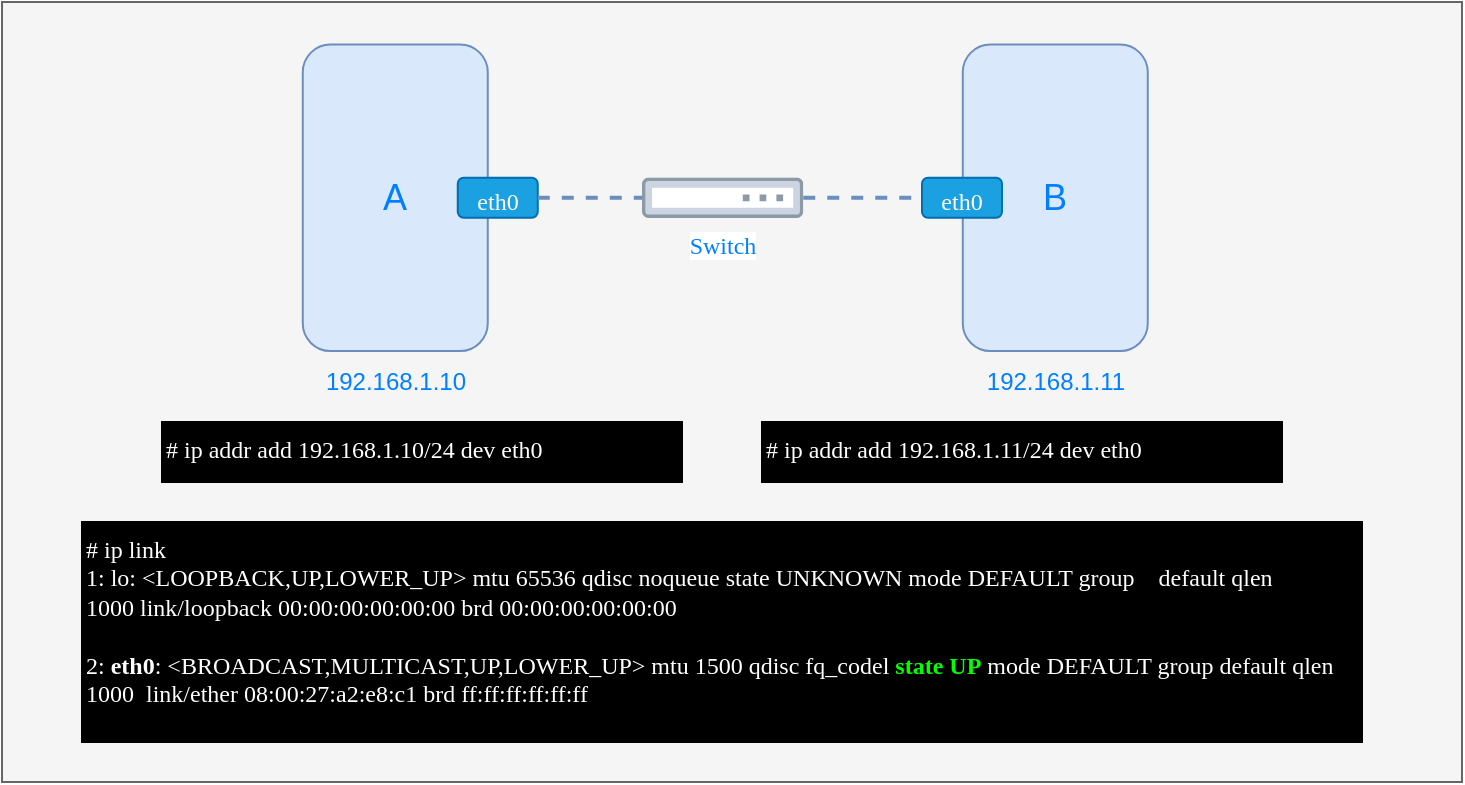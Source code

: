 <mxfile version="14.5.1" type="device"><diagram id="uLMj00n9CGSWmHC71K8p" name="Page-1"><mxGraphModel dx="976" dy="647" grid="1" gridSize="10" guides="1" tooltips="1" connect="1" arrows="1" fold="1" page="1" pageScale="1" pageWidth="850" pageHeight="1100" math="0" shadow="0"><root><mxCell id="0"/><mxCell id="1" parent="0"/><mxCell id="esbbcVeO73Rc6abDygwy-3" value="" style="rounded=0;whiteSpace=wrap;html=1;fillColor=#f5f5f5;strokeColor=#666666;fontColor=#333333;" vertex="1" parent="1"><mxGeometry x="40" y="140" width="730" height="390" as="geometry"/></mxCell><mxCell id="UWP8Zoj555KGFRvMJOlC-1" value="&lt;font color=&quot;#007fff&quot; style=&quot;font-size: 18px;&quot;&gt;A&lt;/font&gt;" style="rounded=1;whiteSpace=wrap;html=1;rotation=90;fillColor=#dae8fc;strokeColor=#6c8ebf;horizontal=0;fontSize=18;" parent="1" vertex="1"><mxGeometry x="160" y="191.64" width="153.27" height="92.5" as="geometry"/></mxCell><mxCell id="UWP8Zoj555KGFRvMJOlC-3" value="&lt;font color=&quot;#007fff&quot; style=&quot;font-size: 12px&quot;&gt;192.168.1.10&lt;/font&gt;" style="text;html=1;strokeColor=none;fillColor=none;align=center;verticalAlign=middle;whiteSpace=wrap;rounded=0;" parent="1" vertex="1"><mxGeometry x="181.63" y="320" width="110" height="20" as="geometry"/></mxCell><mxCell id="UWP8Zoj555KGFRvMJOlC-6" value="&lt;font style=&quot;font-size: 12px&quot;&gt;eth0&lt;/font&gt;" style="rounded=1;whiteSpace=wrap;html=1;fontSize=18;fontFamily=Verdana;fillColor=#1ba1e2;strokeColor=#006EAF;fontColor=#ffffff;verticalAlign=middle;" parent="1" vertex="1"><mxGeometry x="267.88" y="227.89" width="40" height="20" as="geometry"/></mxCell><mxCell id="UWP8Zoj555KGFRvMJOlC-13" value="&lt;font face=&quot;Verdana&quot; color=&quot;#007fff&quot;&gt;Switch&lt;/font&gt;" style="aspect=fixed;perimeter=ellipsePerimeter;html=1;align=center;fontSize=12;verticalAlign=top;fontColor=#364149;shadow=0;dashed=0;image;image=img/lib/cumulus/switch_bare_metal_empty.svg;" parent="1" vertex="1"><mxGeometry x="360" y="227.81" width="80.64" height="20.16" as="geometry"/></mxCell><mxCell id="UWP8Zoj555KGFRvMJOlC-17" value="&lt;font color=&quot;#007fff&quot; style=&quot;font-size: 18px&quot;&gt;B&lt;/font&gt;" style="rounded=1;whiteSpace=wrap;html=1;rotation=90;fillColor=#dae8fc;strokeColor=#6c8ebf;horizontal=0;fontSize=18;" parent="1" vertex="1"><mxGeometry x="490" y="191.64" width="153.27" height="92.5" as="geometry"/></mxCell><mxCell id="UWP8Zoj555KGFRvMJOlC-18" value="&lt;font color=&quot;#007fff&quot; style=&quot;font-size: 12px&quot;&gt;192.168.1.11&lt;/font&gt;" style="text;html=1;strokeColor=none;fillColor=none;align=center;verticalAlign=middle;whiteSpace=wrap;rounded=0;" parent="1" vertex="1"><mxGeometry x="511.63" y="320" width="110" height="20" as="geometry"/></mxCell><mxCell id="UWP8Zoj555KGFRvMJOlC-19" value="&lt;font style=&quot;font-size: 12px&quot;&gt;eth0&lt;/font&gt;" style="rounded=1;whiteSpace=wrap;html=1;fontSize=18;fontFamily=Verdana;fillColor=#1ba1e2;strokeColor=#006EAF;fontColor=#ffffff;verticalAlign=middle;" parent="1" vertex="1"><mxGeometry x="500" y="227.89" width="40" height="20" as="geometry"/></mxCell><mxCell id="UWP8Zoj555KGFRvMJOlC-22" value="" style="endArrow=none;dashed=1;html=1;strokeWidth=2;fontFamily=Verdana;fontSize=18;fillColor=#dae8fc;strokeColor=#6c8ebf;exitX=1;exitY=0.5;exitDx=0;exitDy=0;entryX=0;entryY=0.5;entryDx=0;entryDy=0;" parent="1" source="UWP8Zoj555KGFRvMJOlC-6" target="UWP8Zoj555KGFRvMJOlC-13" edge="1"><mxGeometry width="50" height="50" relative="1" as="geometry"><mxPoint x="300" y="270" as="sourcePoint"/><mxPoint x="330" y="238" as="targetPoint"/></mxGeometry></mxCell><mxCell id="UWP8Zoj555KGFRvMJOlC-23" value="" style="endArrow=none;dashed=1;html=1;strokeWidth=2;fontFamily=Verdana;fontSize=18;fillColor=#dae8fc;strokeColor=#6c8ebf;entryX=0;entryY=0.5;entryDx=0;entryDy=0;exitX=1;exitY=0.5;exitDx=0;exitDy=0;" parent="1" source="UWP8Zoj555KGFRvMJOlC-13" target="UWP8Zoj555KGFRvMJOlC-19" edge="1"><mxGeometry width="50" height="50" relative="1" as="geometry"><mxPoint x="400" y="390" as="sourcePoint"/><mxPoint x="450" y="340" as="targetPoint"/></mxGeometry></mxCell><mxCell id="UWP8Zoj555KGFRvMJOlC-24" value="&lt;font color=&quot;#ffffff&quot; style=&quot;font-size: 12px;&quot;&gt;# ip addr add 192.168.1.10/24 dev eth0&amp;nbsp;&lt;/font&gt;" style="rounded=0;whiteSpace=wrap;html=1;fontFamily=Verdana;fontSize=12;fillColor=#000000;horizontal=1;verticalAlign=top;spacing=2;align=left;" parent="1" vertex="1"><mxGeometry x="120" y="350" width="260" height="30" as="geometry"/></mxCell><mxCell id="esbbcVeO73Rc6abDygwy-1" value="&lt;div&gt;&lt;font color=&quot;#ffffff&quot;&gt;# ip link&lt;/font&gt;&lt;/div&gt;&lt;div&gt;&lt;font color=&quot;#ffffff&quot;&gt;1: lo: &amp;lt;LOOPBACK,UP,LOWER_UP&amp;gt; mtu 65536 qdisc noqueue state UNKNOWN mode DEFAULT group&amp;nbsp; &amp;nbsp; default qlen 1000&amp;nbsp;&lt;/font&gt;&lt;span style=&quot;color: rgb(255 , 255 , 255)&quot;&gt;link/loopback 00:00:00:00:00:00 brd 00:00:00:00:00:00&lt;/span&gt;&lt;/div&gt;&lt;div&gt;&lt;span style=&quot;color: rgb(255 , 255 , 255)&quot;&gt;&lt;br&gt;&lt;/span&gt;&lt;/div&gt;&lt;div&gt;&lt;font color=&quot;#ffffff&quot;&gt;2: &lt;b&gt;eth0&lt;/b&gt;: &amp;lt;BROADCAST,MULTICAST,UP,LOWER_UP&amp;gt; mtu 1500 qdisc fq_codel &lt;/font&gt;&lt;font color=&quot;#00ff00&quot;&gt;&lt;b&gt;state UP&lt;/b&gt;&lt;/font&gt;&lt;font color=&quot;#ffffff&quot;&gt; mode DEFAULT group default qlen 1000&amp;nbsp;&lt;/font&gt;&lt;span style=&quot;color: rgb(255 , 255 , 255)&quot;&gt;&amp;nbsp;link/ether 08:00:27:a2:e8:c1 brd ff:ff:ff:ff:ff:ff&lt;/span&gt;&lt;/div&gt;" style="rounded=0;whiteSpace=wrap;html=1;fontFamily=Verdana;fontSize=12;fillColor=#000000;horizontal=1;verticalAlign=top;spacing=2;align=left;" vertex="1" parent="1"><mxGeometry x="80" y="400" width="640" height="110" as="geometry"/></mxCell><mxCell id="esbbcVeO73Rc6abDygwy-2" value="&lt;font color=&quot;#ffffff&quot; style=&quot;font-size: 12px&quot;&gt;# ip addr add 192.168.1.11/24 dev eth0&amp;nbsp;&lt;/font&gt;" style="rounded=0;whiteSpace=wrap;html=1;fontFamily=Verdana;fontSize=12;fillColor=#000000;horizontal=1;verticalAlign=top;spacing=2;align=left;" vertex="1" parent="1"><mxGeometry x="420" y="350" width="260" height="30" as="geometry"/></mxCell></root></mxGraphModel></diagram></mxfile>